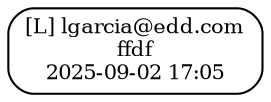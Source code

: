 digraph Inbox {
  rankdir=LR;
  node [shape=box, style=rounded, fontsize=10];
  n1 [label="[L] lgarcia@edd.com\nffdf\n2025-09-02 17:05"];
}
